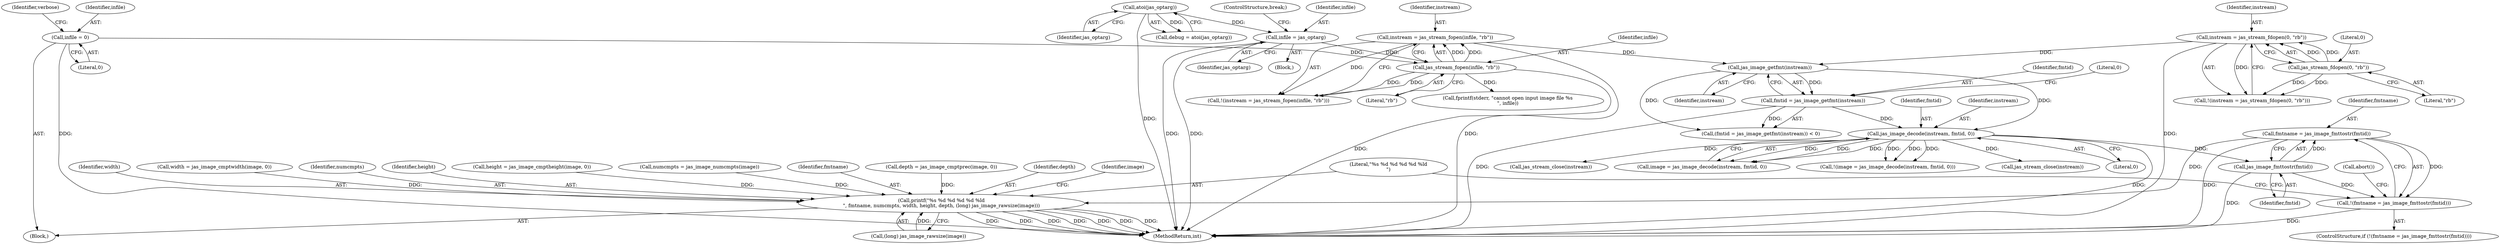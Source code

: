 digraph "0_jasper_8f62b4761711d036fd8964df256b938c809b7fca@pointer" {
"1000264" [label="(Call,fmtname = jas_image_fmttostr(fmtid))"];
"1000266" [label="(Call,jas_image_fmttostr(fmtid))"];
"1000229" [label="(Call,jas_image_decode(instream, fmtid, 0))"];
"1000218" [label="(Call,jas_image_getfmt(instream))"];
"1000187" [label="(Call,instream = jas_stream_fopen(infile, \"rb\"))"];
"1000189" [label="(Call,jas_stream_fopen(infile, \"rb\"))"];
"1000131" [label="(Call,infile = 0)"];
"1000172" [label="(Call,infile = jas_optarg)"];
"1000168" [label="(Call,atoi(jas_optarg))"];
"1000203" [label="(Call,instream = jas_stream_fdopen(0, \"rb\"))"];
"1000205" [label="(Call,jas_stream_fdopen(0, \"rb\"))"];
"1000216" [label="(Call,fmtid = jas_image_getfmt(instream))"];
"1000263" [label="(Call,!(fmtname = jas_image_fmttostr(fmtid)))"];
"1000270" [label="(Call,printf(\"%s %d %d %d %d %ld\n\", fmtname, numcmpts, width, height, depth, (long) jas_image_rawsize(image)))"];
"1000193" [label="(Call,fprintf(stderr, \"cannot open input image file %s\n\", infile))"];
"1000241" [label="(Call,jas_stream_close(instream))"];
"1000206" [label="(Literal,0)"];
"1000204" [label="(Identifier,instream)"];
"1000230" [label="(Identifier,instream)"];
"1000277" [label="(Call,(long) jas_image_rawsize(image))"];
"1000187" [label="(Call,instream = jas_stream_fopen(infile, \"rb\"))"];
"1000247" [label="(Call,width = jas_image_cmptwidth(image, 0))"];
"1000216" [label="(Call,fmtid = jas_image_getfmt(instream))"];
"1000276" [label="(Identifier,depth)"];
"1000282" [label="(Identifier,image)"];
"1000172" [label="(Call,infile = jas_optarg)"];
"1000231" [label="(Identifier,fmtid)"];
"1000232" [label="(Literal,0)"];
"1000270" [label="(Call,printf(\"%s %d %d %d %d %ld\n\", fmtname, numcmpts, width, height, depth, (long) jas_image_rawsize(image)))"];
"1000234" [label="(Call,jas_stream_close(instream))"];
"1000218" [label="(Call,jas_image_getfmt(instream))"];
"1000132" [label="(Identifier,infile)"];
"1000274" [label="(Identifier,width)"];
"1000168" [label="(Call,atoi(jas_optarg))"];
"1000265" [label="(Identifier,fmtname)"];
"1000266" [label="(Call,jas_image_fmttostr(fmtid))"];
"1000202" [label="(Call,!(instream = jas_stream_fdopen(0, \"rb\")))"];
"1000169" [label="(Identifier,jas_optarg)"];
"1000219" [label="(Identifier,instream)"];
"1000175" [label="(ControlStructure,break;)"];
"1000220" [label="(Literal,0)"];
"1000215" [label="(Call,(fmtid = jas_image_getfmt(instream)) < 0)"];
"1000131" [label="(Call,infile = 0)"];
"1000271" [label="(Literal,\"%s %d %d %d %d %ld\n\")"];
"1000263" [label="(Call,!(fmtname = jas_image_fmttostr(fmtid)))"];
"1000135" [label="(Identifier,verbose)"];
"1000286" [label="(MethodReturn,int)"];
"1000205" [label="(Call,jas_stream_fdopen(0, \"rb\"))"];
"1000174" [label="(Identifier,jas_optarg)"];
"1000133" [label="(Literal,0)"];
"1000227" [label="(Call,image = jas_image_decode(instream, fmtid, 0))"];
"1000188" [label="(Identifier,instream)"];
"1000269" [label="(Call,abort())"];
"1000273" [label="(Identifier,numcmpts)"];
"1000262" [label="(ControlStructure,if (!(fmtname = jas_image_fmttostr(fmtid))))"];
"1000264" [label="(Call,fmtname = jas_image_fmttostr(fmtid))"];
"1000226" [label="(Call,!(image = jas_image_decode(instream, fmtid, 0)))"];
"1000267" [label="(Identifier,fmtid)"];
"1000229" [label="(Call,jas_image_decode(instream, fmtid, 0))"];
"1000217" [label="(Identifier,fmtid)"];
"1000109" [label="(Block,)"];
"1000275" [label="(Identifier,height)"];
"1000252" [label="(Call,height = jas_image_cmptheight(image, 0))"];
"1000203" [label="(Call,instream = jas_stream_fdopen(0, \"rb\"))"];
"1000152" [label="(Block,)"];
"1000166" [label="(Call,debug = atoi(jas_optarg))"];
"1000243" [label="(Call,numcmpts = jas_image_numcmpts(image))"];
"1000272" [label="(Identifier,fmtname)"];
"1000257" [label="(Call,depth = jas_image_cmptprec(image, 0))"];
"1000189" [label="(Call,jas_stream_fopen(infile, \"rb\"))"];
"1000191" [label="(Literal,\"rb\")"];
"1000186" [label="(Call,!(instream = jas_stream_fopen(infile, \"rb\")))"];
"1000173" [label="(Identifier,infile)"];
"1000190" [label="(Identifier,infile)"];
"1000207" [label="(Literal,\"rb\")"];
"1000264" -> "1000263"  [label="AST: "];
"1000264" -> "1000266"  [label="CFG: "];
"1000265" -> "1000264"  [label="AST: "];
"1000266" -> "1000264"  [label="AST: "];
"1000263" -> "1000264"  [label="CFG: "];
"1000264" -> "1000286"  [label="DDG: "];
"1000264" -> "1000263"  [label="DDG: "];
"1000266" -> "1000264"  [label="DDG: "];
"1000264" -> "1000270"  [label="DDG: "];
"1000266" -> "1000267"  [label="CFG: "];
"1000267" -> "1000266"  [label="AST: "];
"1000266" -> "1000286"  [label="DDG: "];
"1000266" -> "1000263"  [label="DDG: "];
"1000229" -> "1000266"  [label="DDG: "];
"1000229" -> "1000227"  [label="AST: "];
"1000229" -> "1000232"  [label="CFG: "];
"1000230" -> "1000229"  [label="AST: "];
"1000231" -> "1000229"  [label="AST: "];
"1000232" -> "1000229"  [label="AST: "];
"1000227" -> "1000229"  [label="CFG: "];
"1000229" -> "1000286"  [label="DDG: "];
"1000229" -> "1000226"  [label="DDG: "];
"1000229" -> "1000226"  [label="DDG: "];
"1000229" -> "1000226"  [label="DDG: "];
"1000229" -> "1000227"  [label="DDG: "];
"1000229" -> "1000227"  [label="DDG: "];
"1000229" -> "1000227"  [label="DDG: "];
"1000218" -> "1000229"  [label="DDG: "];
"1000216" -> "1000229"  [label="DDG: "];
"1000229" -> "1000234"  [label="DDG: "];
"1000229" -> "1000241"  [label="DDG: "];
"1000218" -> "1000216"  [label="AST: "];
"1000218" -> "1000219"  [label="CFG: "];
"1000219" -> "1000218"  [label="AST: "];
"1000216" -> "1000218"  [label="CFG: "];
"1000218" -> "1000215"  [label="DDG: "];
"1000218" -> "1000216"  [label="DDG: "];
"1000187" -> "1000218"  [label="DDG: "];
"1000203" -> "1000218"  [label="DDG: "];
"1000187" -> "1000186"  [label="AST: "];
"1000187" -> "1000189"  [label="CFG: "];
"1000188" -> "1000187"  [label="AST: "];
"1000189" -> "1000187"  [label="AST: "];
"1000186" -> "1000187"  [label="CFG: "];
"1000187" -> "1000286"  [label="DDG: "];
"1000187" -> "1000186"  [label="DDG: "];
"1000189" -> "1000187"  [label="DDG: "];
"1000189" -> "1000187"  [label="DDG: "];
"1000189" -> "1000191"  [label="CFG: "];
"1000190" -> "1000189"  [label="AST: "];
"1000191" -> "1000189"  [label="AST: "];
"1000189" -> "1000286"  [label="DDG: "];
"1000189" -> "1000186"  [label="DDG: "];
"1000189" -> "1000186"  [label="DDG: "];
"1000131" -> "1000189"  [label="DDG: "];
"1000172" -> "1000189"  [label="DDG: "];
"1000189" -> "1000193"  [label="DDG: "];
"1000131" -> "1000109"  [label="AST: "];
"1000131" -> "1000133"  [label="CFG: "];
"1000132" -> "1000131"  [label="AST: "];
"1000133" -> "1000131"  [label="AST: "];
"1000135" -> "1000131"  [label="CFG: "];
"1000131" -> "1000286"  [label="DDG: "];
"1000172" -> "1000152"  [label="AST: "];
"1000172" -> "1000174"  [label="CFG: "];
"1000173" -> "1000172"  [label="AST: "];
"1000174" -> "1000172"  [label="AST: "];
"1000175" -> "1000172"  [label="CFG: "];
"1000172" -> "1000286"  [label="DDG: "];
"1000172" -> "1000286"  [label="DDG: "];
"1000168" -> "1000172"  [label="DDG: "];
"1000168" -> "1000166"  [label="AST: "];
"1000168" -> "1000169"  [label="CFG: "];
"1000169" -> "1000168"  [label="AST: "];
"1000166" -> "1000168"  [label="CFG: "];
"1000168" -> "1000286"  [label="DDG: "];
"1000168" -> "1000166"  [label="DDG: "];
"1000203" -> "1000202"  [label="AST: "];
"1000203" -> "1000205"  [label="CFG: "];
"1000204" -> "1000203"  [label="AST: "];
"1000205" -> "1000203"  [label="AST: "];
"1000202" -> "1000203"  [label="CFG: "];
"1000203" -> "1000286"  [label="DDG: "];
"1000203" -> "1000202"  [label="DDG: "];
"1000205" -> "1000203"  [label="DDG: "];
"1000205" -> "1000203"  [label="DDG: "];
"1000205" -> "1000207"  [label="CFG: "];
"1000206" -> "1000205"  [label="AST: "];
"1000207" -> "1000205"  [label="AST: "];
"1000205" -> "1000202"  [label="DDG: "];
"1000205" -> "1000202"  [label="DDG: "];
"1000216" -> "1000215"  [label="AST: "];
"1000217" -> "1000216"  [label="AST: "];
"1000220" -> "1000216"  [label="CFG: "];
"1000216" -> "1000286"  [label="DDG: "];
"1000216" -> "1000215"  [label="DDG: "];
"1000263" -> "1000262"  [label="AST: "];
"1000269" -> "1000263"  [label="CFG: "];
"1000271" -> "1000263"  [label="CFG: "];
"1000263" -> "1000286"  [label="DDG: "];
"1000270" -> "1000109"  [label="AST: "];
"1000270" -> "1000277"  [label="CFG: "];
"1000271" -> "1000270"  [label="AST: "];
"1000272" -> "1000270"  [label="AST: "];
"1000273" -> "1000270"  [label="AST: "];
"1000274" -> "1000270"  [label="AST: "];
"1000275" -> "1000270"  [label="AST: "];
"1000276" -> "1000270"  [label="AST: "];
"1000277" -> "1000270"  [label="AST: "];
"1000282" -> "1000270"  [label="CFG: "];
"1000270" -> "1000286"  [label="DDG: "];
"1000270" -> "1000286"  [label="DDG: "];
"1000270" -> "1000286"  [label="DDG: "];
"1000270" -> "1000286"  [label="DDG: "];
"1000270" -> "1000286"  [label="DDG: "];
"1000270" -> "1000286"  [label="DDG: "];
"1000270" -> "1000286"  [label="DDG: "];
"1000243" -> "1000270"  [label="DDG: "];
"1000247" -> "1000270"  [label="DDG: "];
"1000252" -> "1000270"  [label="DDG: "];
"1000257" -> "1000270"  [label="DDG: "];
"1000277" -> "1000270"  [label="DDG: "];
}
